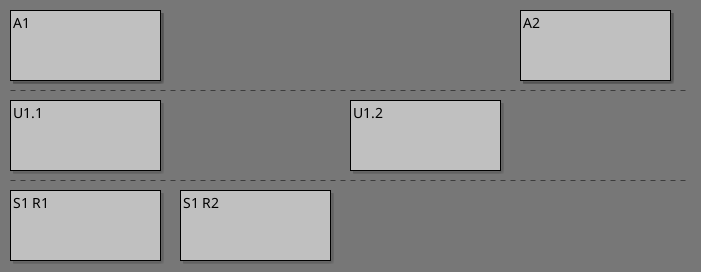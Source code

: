 ' Do not edit
' Theme Gallery
' autogenerated by script
'
@startboard
!theme reddress-darkblue
A1
+U1.1
++S1 R1
++S1 R2 
+U1.2
A2
@endboard
